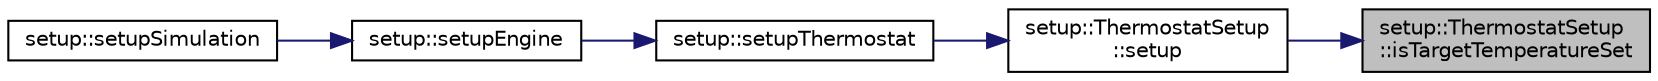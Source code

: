 digraph "setup::ThermostatSetup::isTargetTemperatureSet"
{
 // LATEX_PDF_SIZE
  edge [fontname="Helvetica",fontsize="10",labelfontname="Helvetica",labelfontsize="10"];
  node [fontname="Helvetica",fontsize="10",shape=record];
  rankdir="RL";
  Node1 [label="setup::ThermostatSetup\l::isTargetTemperatureSet",height=0.2,width=0.4,color="black", fillcolor="grey75", style="filled", fontcolor="black",tooltip="check if target temperature is set"];
  Node1 -> Node2 [dir="back",color="midnightblue",fontsize="10",style="solid",fontname="Helvetica"];
  Node2 [label="setup::ThermostatSetup\l::setup",height=0.2,width=0.4,color="black", fillcolor="white", style="filled",URL="$classsetup_1_1ThermostatSetup.html#aec89730886f9ef47fad8c64ec205a86c",tooltip="setup thermostat"];
  Node2 -> Node3 [dir="back",color="midnightblue",fontsize="10",style="solid",fontname="Helvetica"];
  Node3 [label="setup::setupThermostat",height=0.2,width=0.4,color="black", fillcolor="white", style="filled",URL="$namespacesetup.html#a9f8b5ba3e9397a8851408e4f52aac6ae",tooltip="wrapper for thermostat setup"];
  Node3 -> Node4 [dir="back",color="midnightblue",fontsize="10",style="solid",fontname="Helvetica"];
  Node4 [label="setup::setupEngine",height=0.2,width=0.4,color="black", fillcolor="white", style="filled",URL="$namespacesetup.html#aa83171046bbca205b3db6e0cd2dbc4e1",tooltip="setup the engine"];
  Node4 -> Node5 [dir="back",color="midnightblue",fontsize="10",style="solid",fontname="Helvetica"];
  Node5 [label="setup::setupSimulation",height=0.2,width=0.4,color="black", fillcolor="white", style="filled",URL="$namespacesetup.html#a1c000cdfa46aed7d8018017635915ae1",tooltip="setup the engine"];
}
